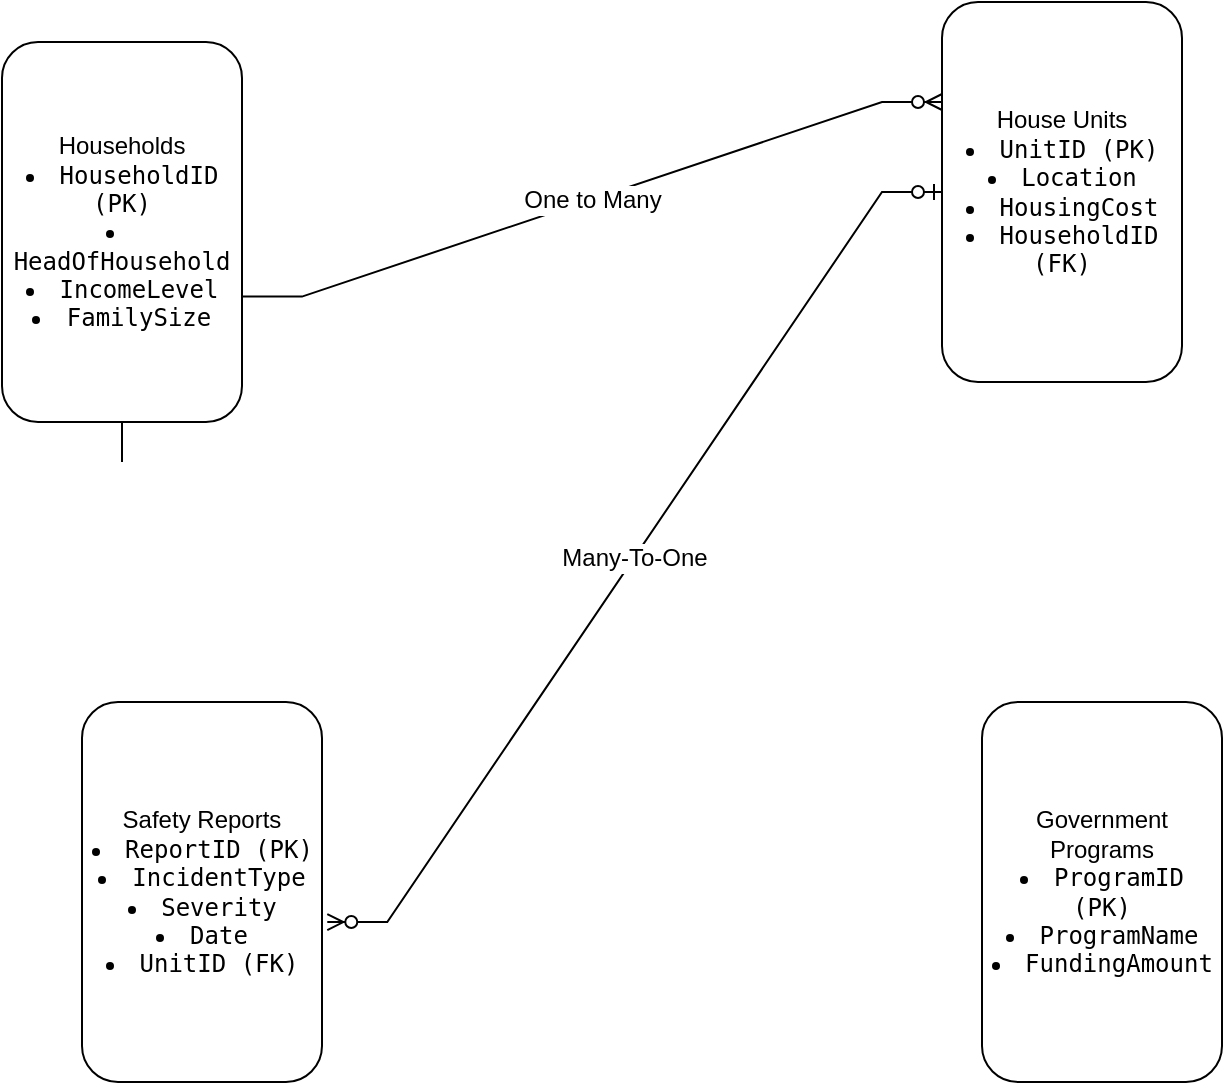 <mxfile version="24.7.7">
  <diagram name="Page-1" id="BKQfxbdC6XmUTiV0i-4K">
    <mxGraphModel dx="954" dy="660" grid="1" gridSize="10" guides="1" tooltips="1" connect="1" arrows="1" fold="1" page="1" pageScale="1" pageWidth="827" pageHeight="1169" math="0" shadow="0">
      <root>
        <mxCell id="0" />
        <mxCell id="1" parent="0" />
        <mxCell id="3xrjNNarSwdMbyqT8nml-6" style="edgeStyle=orthogonalEdgeStyle;rounded=0;orthogonalLoop=1;jettySize=auto;html=1;exitX=0.5;exitY=1;exitDx=0;exitDy=0;" edge="1" parent="1" source="3xrjNNarSwdMbyqT8nml-2">
          <mxGeometry relative="1" as="geometry">
            <mxPoint x="110" y="400" as="targetPoint" />
          </mxGeometry>
        </mxCell>
        <mxCell id="3xrjNNarSwdMbyqT8nml-2" value="Households&lt;div&gt;&lt;li&gt;&lt;code&gt;HouseholdID (PK)&lt;/code&gt;&lt;/li&gt;&lt;li&gt;&lt;code&gt;HeadOfHousehold&lt;/code&gt;&lt;/li&gt;&lt;li&gt;&lt;code&gt;IncomeLevel&lt;/code&gt;&lt;/li&gt;&lt;li&gt;&lt;code&gt;FamilySize&lt;/code&gt;&lt;/li&gt;&lt;/div&gt;" style="rounded=1;whiteSpace=wrap;html=1;" vertex="1" parent="1">
          <mxGeometry x="50" y="250" width="120" height="190" as="geometry" />
        </mxCell>
        <mxCell id="3xrjNNarSwdMbyqT8nml-3" value="House Units&lt;div&gt;&lt;li&gt;&lt;code&gt;UnitID (PK)&lt;/code&gt;&lt;/li&gt;&lt;li&gt;&lt;code&gt;Location&lt;/code&gt;&lt;/li&gt;&lt;li&gt;&lt;code&gt;HousingCost&lt;/code&gt;&lt;/li&gt;&lt;li&gt;&lt;code&gt;HouseholdID (FK)&lt;/code&gt;&lt;/li&gt;&lt;/div&gt;" style="rounded=1;whiteSpace=wrap;html=1;" vertex="1" parent="1">
          <mxGeometry x="520" y="230" width="120" height="190" as="geometry" />
        </mxCell>
        <mxCell id="3xrjNNarSwdMbyqT8nml-4" value="Safety Reports&lt;div&gt;&lt;li&gt;&lt;code&gt;ReportID (PK)&lt;/code&gt;&lt;/li&gt;&lt;li&gt;&lt;code&gt;IncidentType&lt;/code&gt;&lt;/li&gt;&lt;li&gt;&lt;code&gt;Severity&lt;/code&gt;&lt;/li&gt;&lt;li&gt;&lt;code&gt;Date&lt;/code&gt;&lt;/li&gt;&lt;li&gt;&lt;code&gt;UnitID (FK)&lt;/code&gt;&lt;/li&gt;&lt;/div&gt;" style="rounded=1;whiteSpace=wrap;html=1;" vertex="1" parent="1">
          <mxGeometry x="90" y="580" width="120" height="190" as="geometry" />
        </mxCell>
        <mxCell id="3xrjNNarSwdMbyqT8nml-5" value="Government Programs&lt;div&gt;&lt;li&gt;&lt;code&gt;ProgramID (PK)&lt;/code&gt;&lt;/li&gt;&lt;li&gt;&lt;code&gt;ProgramName&lt;/code&gt;&lt;/li&gt;&lt;li&gt;&lt;code&gt;FundingAmount&lt;/code&gt;&lt;/li&gt;&lt;/div&gt;" style="rounded=1;whiteSpace=wrap;html=1;" vertex="1" parent="1">
          <mxGeometry x="540" y="580" width="120" height="190" as="geometry" />
        </mxCell>
        <mxCell id="3xrjNNarSwdMbyqT8nml-7" value="One to Many" style="edgeStyle=entityRelationEdgeStyle;fontSize=12;html=1;endArrow=ERzeroToMany;endFill=1;rounded=0;exitX=1;exitY=0.67;exitDx=0;exitDy=0;exitPerimeter=0;" edge="1" parent="1" source="3xrjNNarSwdMbyqT8nml-2">
          <mxGeometry width="100" height="100" relative="1" as="geometry">
            <mxPoint x="240" y="370" as="sourcePoint" />
            <mxPoint x="520" y="280" as="targetPoint" />
            <Array as="points">
              <mxPoint x="300" y="370" />
              <mxPoint x="250" y="350" />
              <mxPoint x="220" y="100" />
              <mxPoint x="470" y="350" />
            </Array>
          </mxGeometry>
        </mxCell>
        <mxCell id="3xrjNNarSwdMbyqT8nml-8" value="Many-To-One" style="edgeStyle=entityRelationEdgeStyle;fontSize=12;html=1;endArrow=ERzeroToMany;startArrow=ERzeroToOne;rounded=0;exitX=0;exitY=0.5;exitDx=0;exitDy=0;entryX=1.022;entryY=0.579;entryDx=0;entryDy=0;entryPerimeter=0;" edge="1" parent="1" source="3xrjNNarSwdMbyqT8nml-3" target="3xrjNNarSwdMbyqT8nml-4">
          <mxGeometry width="100" height="100" relative="1" as="geometry">
            <mxPoint x="589.76" y="470" as="sourcePoint" />
            <mxPoint x="237.0" y="603.92" as="targetPoint" />
            <Array as="points">
              <mxPoint x="570" y="370" />
              <mxPoint x="519.72" y="630" />
              <mxPoint x="379.72" y="630" />
              <mxPoint x="180" y="530" />
              <mxPoint x="120" y="560" />
            </Array>
          </mxGeometry>
        </mxCell>
      </root>
    </mxGraphModel>
  </diagram>
</mxfile>
